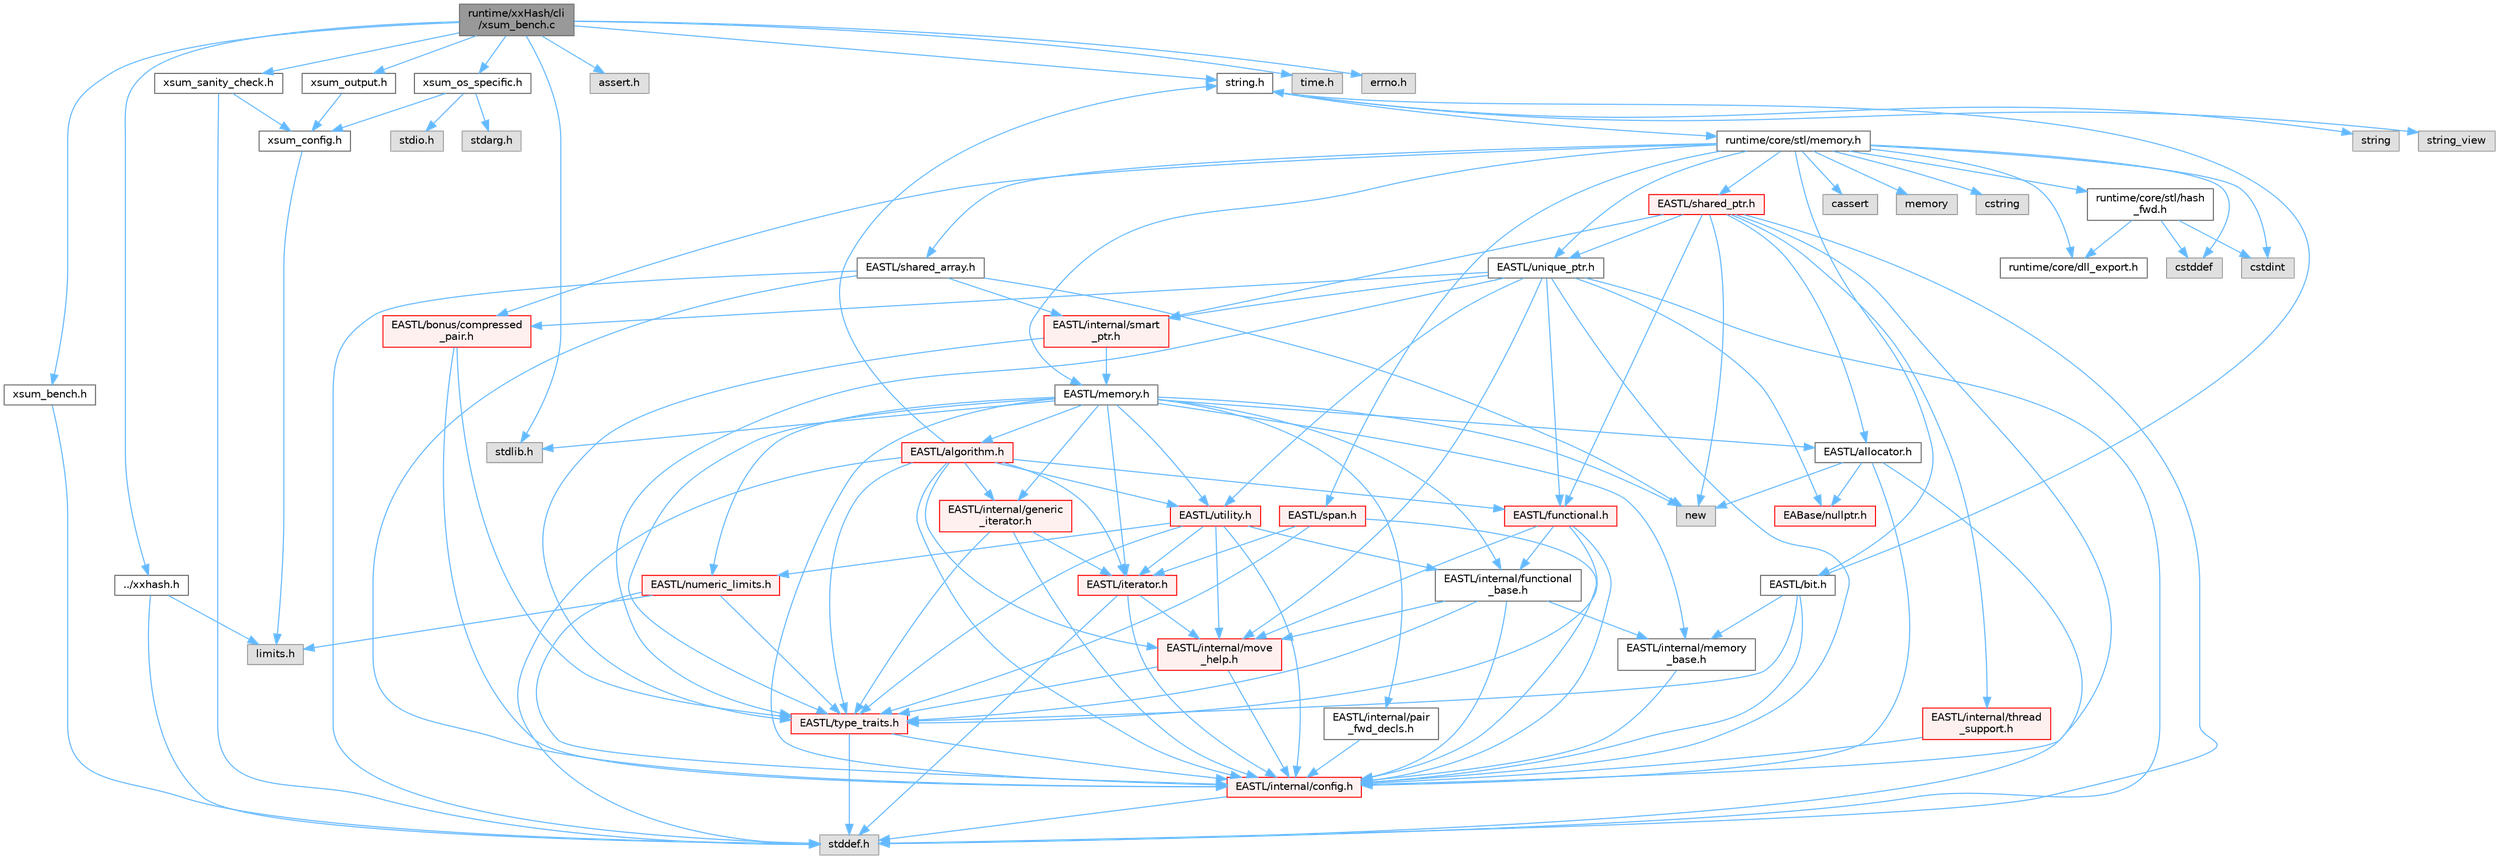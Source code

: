digraph "runtime/xxHash/cli/xsum_bench.c"
{
 // LATEX_PDF_SIZE
  bgcolor="transparent";
  edge [fontname=Helvetica,fontsize=10,labelfontname=Helvetica,labelfontsize=10];
  node [fontname=Helvetica,fontsize=10,shape=box,height=0.2,width=0.4];
  Node1 [id="Node000001",label="runtime/xxHash/cli\l/xsum_bench.c",height=0.2,width=0.4,color="gray40", fillcolor="grey60", style="filled", fontcolor="black",tooltip=" "];
  Node1 -> Node2 [id="edge1_Node000001_Node000002",color="steelblue1",style="solid",tooltip=" "];
  Node2 [id="Node000002",label="xsum_output.h",height=0.2,width=0.4,color="grey40", fillcolor="white", style="filled",URL="$xsum__output_8h.html",tooltip=" "];
  Node2 -> Node3 [id="edge2_Node000002_Node000003",color="steelblue1",style="solid",tooltip=" "];
  Node3 [id="Node000003",label="xsum_config.h",height=0.2,width=0.4,color="grey40", fillcolor="white", style="filled",URL="$xsum__config_8h.html",tooltip=" "];
  Node3 -> Node4 [id="edge3_Node000003_Node000004",color="steelblue1",style="solid",tooltip=" "];
  Node4 [id="Node000004",label="limits.h",height=0.2,width=0.4,color="grey60", fillcolor="#E0E0E0", style="filled",tooltip=" "];
  Node1 -> Node5 [id="edge4_Node000001_Node000005",color="steelblue1",style="solid",tooltip=" "];
  Node5 [id="Node000005",label="xsum_bench.h",height=0.2,width=0.4,color="grey40", fillcolor="white", style="filled",URL="$xsum__bench_8h.html",tooltip=" "];
  Node5 -> Node6 [id="edge5_Node000005_Node000006",color="steelblue1",style="solid",tooltip=" "];
  Node6 [id="Node000006",label="stddef.h",height=0.2,width=0.4,color="grey60", fillcolor="#E0E0E0", style="filled",tooltip=" "];
  Node1 -> Node7 [id="edge6_Node000001_Node000007",color="steelblue1",style="solid",tooltip=" "];
  Node7 [id="Node000007",label="xsum_sanity_check.h",height=0.2,width=0.4,color="grey40", fillcolor="white", style="filled",URL="$xsum__sanity__check_8h.html",tooltip=" "];
  Node7 -> Node3 [id="edge7_Node000007_Node000003",color="steelblue1",style="solid",tooltip=" "];
  Node7 -> Node6 [id="edge8_Node000007_Node000006",color="steelblue1",style="solid",tooltip=" "];
  Node1 -> Node8 [id="edge9_Node000001_Node000008",color="steelblue1",style="solid",tooltip=" "];
  Node8 [id="Node000008",label="xsum_os_specific.h",height=0.2,width=0.4,color="grey40", fillcolor="white", style="filled",URL="$xsum__os__specific_8h.html",tooltip=" "];
  Node8 -> Node3 [id="edge10_Node000008_Node000003",color="steelblue1",style="solid",tooltip=" "];
  Node8 -> Node9 [id="edge11_Node000008_Node000009",color="steelblue1",style="solid",tooltip=" "];
  Node9 [id="Node000009",label="stdio.h",height=0.2,width=0.4,color="grey60", fillcolor="#E0E0E0", style="filled",tooltip=" "];
  Node8 -> Node10 [id="edge12_Node000008_Node000010",color="steelblue1",style="solid",tooltip=" "];
  Node10 [id="Node000010",label="stdarg.h",height=0.2,width=0.4,color="grey60", fillcolor="#E0E0E0", style="filled",tooltip=" "];
  Node1 -> Node11 [id="edge13_Node000001_Node000011",color="steelblue1",style="solid",tooltip=" "];
  Node11 [id="Node000011",label="../xxhash.h",height=0.2,width=0.4,color="grey40", fillcolor="white", style="filled",URL="$xxhash_8h.html",tooltip=" "];
  Node11 -> Node6 [id="edge14_Node000011_Node000006",color="steelblue1",style="solid",tooltip=" "];
  Node11 -> Node4 [id="edge15_Node000011_Node000004",color="steelblue1",style="solid",tooltip=" "];
  Node1 -> Node12 [id="edge16_Node000001_Node000012",color="steelblue1",style="solid",tooltip=" "];
  Node12 [id="Node000012",label="stdlib.h",height=0.2,width=0.4,color="grey60", fillcolor="#E0E0E0", style="filled",tooltip=" "];
  Node1 -> Node13 [id="edge17_Node000001_Node000013",color="steelblue1",style="solid",tooltip=" "];
  Node13 [id="Node000013",label="assert.h",height=0.2,width=0.4,color="grey60", fillcolor="#E0E0E0", style="filled",tooltip=" "];
  Node1 -> Node14 [id="edge18_Node000001_Node000014",color="steelblue1",style="solid",tooltip=" "];
  Node14 [id="Node000014",label="string.h",height=0.2,width=0.4,color="grey40", fillcolor="white", style="filled",URL="$string_8h.html",tooltip=" "];
  Node14 -> Node15 [id="edge19_Node000014_Node000015",color="steelblue1",style="solid",tooltip=" "];
  Node15 [id="Node000015",label="string",height=0.2,width=0.4,color="grey60", fillcolor="#E0E0E0", style="filled",tooltip=" "];
  Node14 -> Node16 [id="edge20_Node000014_Node000016",color="steelblue1",style="solid",tooltip=" "];
  Node16 [id="Node000016",label="string_view",height=0.2,width=0.4,color="grey60", fillcolor="#E0E0E0", style="filled",tooltip=" "];
  Node14 -> Node17 [id="edge21_Node000014_Node000017",color="steelblue1",style="solid",tooltip=" "];
  Node17 [id="Node000017",label="runtime/core/stl/memory.h",height=0.2,width=0.4,color="grey40", fillcolor="white", style="filled",URL="$core_2stl_2memory_8h.html",tooltip=" "];
  Node17 -> Node18 [id="edge22_Node000017_Node000018",color="steelblue1",style="solid",tooltip=" "];
  Node18 [id="Node000018",label="cstddef",height=0.2,width=0.4,color="grey60", fillcolor="#E0E0E0", style="filled",tooltip=" "];
  Node17 -> Node19 [id="edge23_Node000017_Node000019",color="steelblue1",style="solid",tooltip=" "];
  Node19 [id="Node000019",label="cstdint",height=0.2,width=0.4,color="grey60", fillcolor="#E0E0E0", style="filled",tooltip=" "];
  Node17 -> Node20 [id="edge24_Node000017_Node000020",color="steelblue1",style="solid",tooltip=" "];
  Node20 [id="Node000020",label="cassert",height=0.2,width=0.4,color="grey60", fillcolor="#E0E0E0", style="filled",tooltip=" "];
  Node17 -> Node21 [id="edge25_Node000017_Node000021",color="steelblue1",style="solid",tooltip=" "];
  Node21 [id="Node000021",label="memory",height=0.2,width=0.4,color="grey60", fillcolor="#E0E0E0", style="filled",tooltip=" "];
  Node17 -> Node22 [id="edge26_Node000017_Node000022",color="steelblue1",style="solid",tooltip=" "];
  Node22 [id="Node000022",label="cstring",height=0.2,width=0.4,color="grey60", fillcolor="#E0E0E0", style="filled",tooltip=" "];
  Node17 -> Node23 [id="edge27_Node000017_Node000023",color="steelblue1",style="solid",tooltip=" "];
  Node23 [id="Node000023",label="EASTL/bit.h",height=0.2,width=0.4,color="grey40", fillcolor="white", style="filled",URL="$bit_8h.html",tooltip=" "];
  Node23 -> Node24 [id="edge28_Node000023_Node000024",color="steelblue1",style="solid",tooltip=" "];
  Node24 [id="Node000024",label="EASTL/internal/config.h",height=0.2,width=0.4,color="red", fillcolor="#FFF0F0", style="filled",URL="$config_8h.html",tooltip=" "];
  Node24 -> Node6 [id="edge29_Node000024_Node000006",color="steelblue1",style="solid",tooltip=" "];
  Node23 -> Node32 [id="edge30_Node000023_Node000032",color="steelblue1",style="solid",tooltip=" "];
  Node32 [id="Node000032",label="EASTL/internal/memory\l_base.h",height=0.2,width=0.4,color="grey40", fillcolor="white", style="filled",URL="$memory__base_8h.html",tooltip=" "];
  Node32 -> Node24 [id="edge31_Node000032_Node000024",color="steelblue1",style="solid",tooltip=" "];
  Node23 -> Node33 [id="edge32_Node000023_Node000033",color="steelblue1",style="solid",tooltip=" "];
  Node33 [id="Node000033",label="EASTL/type_traits.h",height=0.2,width=0.4,color="red", fillcolor="#FFF0F0", style="filled",URL="$_e_a_s_t_l_2include_2_e_a_s_t_l_2type__traits_8h.html",tooltip=" "];
  Node33 -> Node24 [id="edge33_Node000033_Node000024",color="steelblue1",style="solid",tooltip=" "];
  Node33 -> Node6 [id="edge34_Node000033_Node000006",color="steelblue1",style="solid",tooltip=" "];
  Node23 -> Node14 [id="edge35_Node000023_Node000014",color="steelblue1",style="solid",tooltip=" "];
  Node17 -> Node42 [id="edge36_Node000017_Node000042",color="steelblue1",style="solid",tooltip=" "];
  Node42 [id="Node000042",label="EASTL/memory.h",height=0.2,width=0.4,color="grey40", fillcolor="white", style="filled",URL="$_e_a_s_t_l_2include_2_e_a_s_t_l_2memory_8h.html",tooltip=" "];
  Node42 -> Node24 [id="edge37_Node000042_Node000024",color="steelblue1",style="solid",tooltip=" "];
  Node42 -> Node32 [id="edge38_Node000042_Node000032",color="steelblue1",style="solid",tooltip=" "];
  Node42 -> Node43 [id="edge39_Node000042_Node000043",color="steelblue1",style="solid",tooltip=" "];
  Node43 [id="Node000043",label="EASTL/internal/generic\l_iterator.h",height=0.2,width=0.4,color="red", fillcolor="#FFF0F0", style="filled",URL="$generic__iterator_8h.html",tooltip=" "];
  Node43 -> Node24 [id="edge40_Node000043_Node000024",color="steelblue1",style="solid",tooltip=" "];
  Node43 -> Node44 [id="edge41_Node000043_Node000044",color="steelblue1",style="solid",tooltip=" "];
  Node44 [id="Node000044",label="EASTL/iterator.h",height=0.2,width=0.4,color="red", fillcolor="#FFF0F0", style="filled",URL="$_e_a_s_t_l_2include_2_e_a_s_t_l_2iterator_8h.html",tooltip=" "];
  Node44 -> Node24 [id="edge42_Node000044_Node000024",color="steelblue1",style="solid",tooltip=" "];
  Node44 -> Node45 [id="edge43_Node000044_Node000045",color="steelblue1",style="solid",tooltip=" "];
  Node45 [id="Node000045",label="EASTL/internal/move\l_help.h",height=0.2,width=0.4,color="red", fillcolor="#FFF0F0", style="filled",URL="$move__help_8h.html",tooltip=" "];
  Node45 -> Node24 [id="edge44_Node000045_Node000024",color="steelblue1",style="solid",tooltip=" "];
  Node45 -> Node33 [id="edge45_Node000045_Node000033",color="steelblue1",style="solid",tooltip=" "];
  Node44 -> Node6 [id="edge46_Node000044_Node000006",color="steelblue1",style="solid",tooltip=" "];
  Node43 -> Node33 [id="edge47_Node000043_Node000033",color="steelblue1",style="solid",tooltip=" "];
  Node42 -> Node47 [id="edge48_Node000042_Node000047",color="steelblue1",style="solid",tooltip=" "];
  Node47 [id="Node000047",label="EASTL/internal/pair\l_fwd_decls.h",height=0.2,width=0.4,color="grey40", fillcolor="white", style="filled",URL="$pair__fwd__decls_8h.html",tooltip=" "];
  Node47 -> Node24 [id="edge49_Node000047_Node000024",color="steelblue1",style="solid",tooltip=" "];
  Node42 -> Node48 [id="edge50_Node000042_Node000048",color="steelblue1",style="solid",tooltip=" "];
  Node48 [id="Node000048",label="EASTL/internal/functional\l_base.h",height=0.2,width=0.4,color="grey40", fillcolor="white", style="filled",URL="$functional__base_8h.html",tooltip=" "];
  Node48 -> Node24 [id="edge51_Node000048_Node000024",color="steelblue1",style="solid",tooltip=" "];
  Node48 -> Node32 [id="edge52_Node000048_Node000032",color="steelblue1",style="solid",tooltip=" "];
  Node48 -> Node45 [id="edge53_Node000048_Node000045",color="steelblue1",style="solid",tooltip=" "];
  Node48 -> Node33 [id="edge54_Node000048_Node000033",color="steelblue1",style="solid",tooltip=" "];
  Node42 -> Node49 [id="edge55_Node000042_Node000049",color="steelblue1",style="solid",tooltip=" "];
  Node49 [id="Node000049",label="EASTL/algorithm.h",height=0.2,width=0.4,color="red", fillcolor="#FFF0F0", style="filled",URL="$_e_a_s_t_l_2include_2_e_a_s_t_l_2algorithm_8h.html",tooltip=" "];
  Node49 -> Node24 [id="edge56_Node000049_Node000024",color="steelblue1",style="solid",tooltip=" "];
  Node49 -> Node33 [id="edge57_Node000049_Node000033",color="steelblue1",style="solid",tooltip=" "];
  Node49 -> Node45 [id="edge58_Node000049_Node000045",color="steelblue1",style="solid",tooltip=" "];
  Node49 -> Node44 [id="edge59_Node000049_Node000044",color="steelblue1",style="solid",tooltip=" "];
  Node49 -> Node52 [id="edge60_Node000049_Node000052",color="steelblue1",style="solid",tooltip=" "];
  Node52 [id="Node000052",label="EASTL/functional.h",height=0.2,width=0.4,color="red", fillcolor="#FFF0F0", style="filled",URL="$_e_a_s_t_l_2include_2_e_a_s_t_l_2functional_8h.html",tooltip=" "];
  Node52 -> Node24 [id="edge61_Node000052_Node000024",color="steelblue1",style="solid",tooltip=" "];
  Node52 -> Node45 [id="edge62_Node000052_Node000045",color="steelblue1",style="solid",tooltip=" "];
  Node52 -> Node33 [id="edge63_Node000052_Node000033",color="steelblue1",style="solid",tooltip=" "];
  Node52 -> Node48 [id="edge64_Node000052_Node000048",color="steelblue1",style="solid",tooltip=" "];
  Node49 -> Node59 [id="edge65_Node000049_Node000059",color="steelblue1",style="solid",tooltip=" "];
  Node59 [id="Node000059",label="EASTL/utility.h",height=0.2,width=0.4,color="red", fillcolor="#FFF0F0", style="filled",URL="$_e_a_s_t_l_2include_2_e_a_s_t_l_2utility_8h.html",tooltip=" "];
  Node59 -> Node24 [id="edge66_Node000059_Node000024",color="steelblue1",style="solid",tooltip=" "];
  Node59 -> Node33 [id="edge67_Node000059_Node000033",color="steelblue1",style="solid",tooltip=" "];
  Node59 -> Node44 [id="edge68_Node000059_Node000044",color="steelblue1",style="solid",tooltip=" "];
  Node59 -> Node60 [id="edge69_Node000059_Node000060",color="steelblue1",style="solid",tooltip=" "];
  Node60 [id="Node000060",label="EASTL/numeric_limits.h",height=0.2,width=0.4,color="red", fillcolor="#FFF0F0", style="filled",URL="$numeric__limits_8h.html",tooltip=" "];
  Node60 -> Node24 [id="edge70_Node000060_Node000024",color="steelblue1",style="solid",tooltip=" "];
  Node60 -> Node33 [id="edge71_Node000060_Node000033",color="steelblue1",style="solid",tooltip=" "];
  Node60 -> Node4 [id="edge72_Node000060_Node000004",color="steelblue1",style="solid",tooltip=" "];
  Node59 -> Node48 [id="edge73_Node000059_Node000048",color="steelblue1",style="solid",tooltip=" "];
  Node59 -> Node45 [id="edge74_Node000059_Node000045",color="steelblue1",style="solid",tooltip=" "];
  Node49 -> Node43 [id="edge75_Node000049_Node000043",color="steelblue1",style="solid",tooltip=" "];
  Node49 -> Node6 [id="edge76_Node000049_Node000006",color="steelblue1",style="solid",tooltip=" "];
  Node49 -> Node14 [id="edge77_Node000049_Node000014",color="steelblue1",style="solid",tooltip=" "];
  Node42 -> Node33 [id="edge78_Node000042_Node000033",color="steelblue1",style="solid",tooltip=" "];
  Node42 -> Node56 [id="edge79_Node000042_Node000056",color="steelblue1",style="solid",tooltip=" "];
  Node56 [id="Node000056",label="EASTL/allocator.h",height=0.2,width=0.4,color="grey40", fillcolor="white", style="filled",URL="$allocator_8h.html",tooltip=" "];
  Node56 -> Node24 [id="edge80_Node000056_Node000024",color="steelblue1",style="solid",tooltip=" "];
  Node56 -> Node35 [id="edge81_Node000056_Node000035",color="steelblue1",style="solid",tooltip=" "];
  Node35 [id="Node000035",label="EABase/nullptr.h",height=0.2,width=0.4,color="red", fillcolor="#FFF0F0", style="filled",URL="$nullptr_8h.html",tooltip=" "];
  Node56 -> Node6 [id="edge82_Node000056_Node000006",color="steelblue1",style="solid",tooltip=" "];
  Node56 -> Node57 [id="edge83_Node000056_Node000057",color="steelblue1",style="solid",tooltip=" "];
  Node57 [id="Node000057",label="new",height=0.2,width=0.4,color="grey60", fillcolor="#E0E0E0", style="filled",tooltip=" "];
  Node42 -> Node44 [id="edge84_Node000042_Node000044",color="steelblue1",style="solid",tooltip=" "];
  Node42 -> Node59 [id="edge85_Node000042_Node000059",color="steelblue1",style="solid",tooltip=" "];
  Node42 -> Node60 [id="edge86_Node000042_Node000060",color="steelblue1",style="solid",tooltip=" "];
  Node42 -> Node12 [id="edge87_Node000042_Node000012",color="steelblue1",style="solid",tooltip=" "];
  Node42 -> Node57 [id="edge88_Node000042_Node000057",color="steelblue1",style="solid",tooltip=" "];
  Node17 -> Node69 [id="edge89_Node000017_Node000069",color="steelblue1",style="solid",tooltip=" "];
  Node69 [id="Node000069",label="EASTL/shared_array.h",height=0.2,width=0.4,color="grey40", fillcolor="white", style="filled",URL="$shared__array_8h.html",tooltip=" "];
  Node69 -> Node24 [id="edge90_Node000069_Node000024",color="steelblue1",style="solid",tooltip=" "];
  Node69 -> Node70 [id="edge91_Node000069_Node000070",color="steelblue1",style="solid",tooltip=" "];
  Node70 [id="Node000070",label="EASTL/internal/smart\l_ptr.h",height=0.2,width=0.4,color="red", fillcolor="#FFF0F0", style="filled",URL="$smart__ptr_8h.html",tooltip=" "];
  Node70 -> Node42 [id="edge92_Node000070_Node000042",color="steelblue1",style="solid",tooltip=" "];
  Node70 -> Node33 [id="edge93_Node000070_Node000033",color="steelblue1",style="solid",tooltip=" "];
  Node69 -> Node57 [id="edge94_Node000069_Node000057",color="steelblue1",style="solid",tooltip=" "];
  Node69 -> Node6 [id="edge95_Node000069_Node000006",color="steelblue1",style="solid",tooltip=" "];
  Node17 -> Node72 [id="edge96_Node000017_Node000072",color="steelblue1",style="solid",tooltip=" "];
  Node72 [id="Node000072",label="EASTL/unique_ptr.h",height=0.2,width=0.4,color="grey40", fillcolor="white", style="filled",URL="$unique__ptr_8h.html",tooltip=" "];
  Node72 -> Node35 [id="edge97_Node000072_Node000035",color="steelblue1",style="solid",tooltip=" "];
  Node72 -> Node73 [id="edge98_Node000072_Node000073",color="steelblue1",style="solid",tooltip=" "];
  Node73 [id="Node000073",label="EASTL/bonus/compressed\l_pair.h",height=0.2,width=0.4,color="red", fillcolor="#FFF0F0", style="filled",URL="$compressed__pair_8h.html",tooltip=" "];
  Node73 -> Node24 [id="edge99_Node000073_Node000024",color="steelblue1",style="solid",tooltip=" "];
  Node73 -> Node33 [id="edge100_Node000073_Node000033",color="steelblue1",style="solid",tooltip=" "];
  Node72 -> Node52 [id="edge101_Node000072_Node000052",color="steelblue1",style="solid",tooltip=" "];
  Node72 -> Node24 [id="edge102_Node000072_Node000024",color="steelblue1",style="solid",tooltip=" "];
  Node72 -> Node45 [id="edge103_Node000072_Node000045",color="steelblue1",style="solid",tooltip=" "];
  Node72 -> Node70 [id="edge104_Node000072_Node000070",color="steelblue1",style="solid",tooltip=" "];
  Node72 -> Node33 [id="edge105_Node000072_Node000033",color="steelblue1",style="solid",tooltip=" "];
  Node72 -> Node59 [id="edge106_Node000072_Node000059",color="steelblue1",style="solid",tooltip=" "];
  Node72 -> Node6 [id="edge107_Node000072_Node000006",color="steelblue1",style="solid",tooltip=" "];
  Node17 -> Node75 [id="edge108_Node000017_Node000075",color="steelblue1",style="solid",tooltip=" "];
  Node75 [id="Node000075",label="EASTL/shared_ptr.h",height=0.2,width=0.4,color="red", fillcolor="#FFF0F0", style="filled",URL="$shared__ptr_8h.html",tooltip=" "];
  Node75 -> Node24 [id="edge109_Node000075_Node000024",color="steelblue1",style="solid",tooltip=" "];
  Node75 -> Node70 [id="edge110_Node000075_Node000070",color="steelblue1",style="solid",tooltip=" "];
  Node75 -> Node76 [id="edge111_Node000075_Node000076",color="steelblue1",style="solid",tooltip=" "];
  Node76 [id="Node000076",label="EASTL/internal/thread\l_support.h",height=0.2,width=0.4,color="red", fillcolor="#FFF0F0", style="filled",URL="$thread__support_8h.html",tooltip=" "];
  Node76 -> Node24 [id="edge112_Node000076_Node000024",color="steelblue1",style="solid",tooltip=" "];
  Node75 -> Node72 [id="edge113_Node000075_Node000072",color="steelblue1",style="solid",tooltip=" "];
  Node75 -> Node52 [id="edge114_Node000075_Node000052",color="steelblue1",style="solid",tooltip=" "];
  Node75 -> Node56 [id="edge115_Node000075_Node000056",color="steelblue1",style="solid",tooltip=" "];
  Node75 -> Node57 [id="edge116_Node000075_Node000057",color="steelblue1",style="solid",tooltip=" "];
  Node75 -> Node6 [id="edge117_Node000075_Node000006",color="steelblue1",style="solid",tooltip=" "];
  Node17 -> Node155 [id="edge118_Node000017_Node000155",color="steelblue1",style="solid",tooltip=" "];
  Node155 [id="Node000155",label="EASTL/span.h",height=0.2,width=0.4,color="red", fillcolor="#FFF0F0", style="filled",URL="$span_8h.html",tooltip=" "];
  Node155 -> Node24 [id="edge119_Node000155_Node000024",color="steelblue1",style="solid",tooltip=" "];
  Node155 -> Node33 [id="edge120_Node000155_Node000033",color="steelblue1",style="solid",tooltip=" "];
  Node155 -> Node44 [id="edge121_Node000155_Node000044",color="steelblue1",style="solid",tooltip=" "];
  Node17 -> Node73 [id="edge122_Node000017_Node000073",color="steelblue1",style="solid",tooltip=" "];
  Node17 -> Node158 [id="edge123_Node000017_Node000158",color="steelblue1",style="solid",tooltip=" "];
  Node158 [id="Node000158",label="runtime/core/dll_export.h",height=0.2,width=0.4,color="grey40", fillcolor="white", style="filled",URL="$dll__export_8h.html",tooltip=" "];
  Node17 -> Node159 [id="edge124_Node000017_Node000159",color="steelblue1",style="solid",tooltip=" "];
  Node159 [id="Node000159",label="runtime/core/stl/hash\l_fwd.h",height=0.2,width=0.4,color="grey40", fillcolor="white", style="filled",URL="$hash__fwd_8h.html",tooltip=" "];
  Node159 -> Node18 [id="edge125_Node000159_Node000018",color="steelblue1",style="solid",tooltip=" "];
  Node159 -> Node19 [id="edge126_Node000159_Node000019",color="steelblue1",style="solid",tooltip=" "];
  Node159 -> Node158 [id="edge127_Node000159_Node000158",color="steelblue1",style="solid",tooltip=" "];
  Node1 -> Node160 [id="edge128_Node000001_Node000160",color="steelblue1",style="solid",tooltip=" "];
  Node160 [id="Node000160",label="time.h",height=0.2,width=0.4,color="grey60", fillcolor="#E0E0E0", style="filled",tooltip=" "];
  Node1 -> Node161 [id="edge129_Node000001_Node000161",color="steelblue1",style="solid",tooltip=" "];
  Node161 [id="Node000161",label="errno.h",height=0.2,width=0.4,color="grey60", fillcolor="#E0E0E0", style="filled",tooltip=" "];
}
